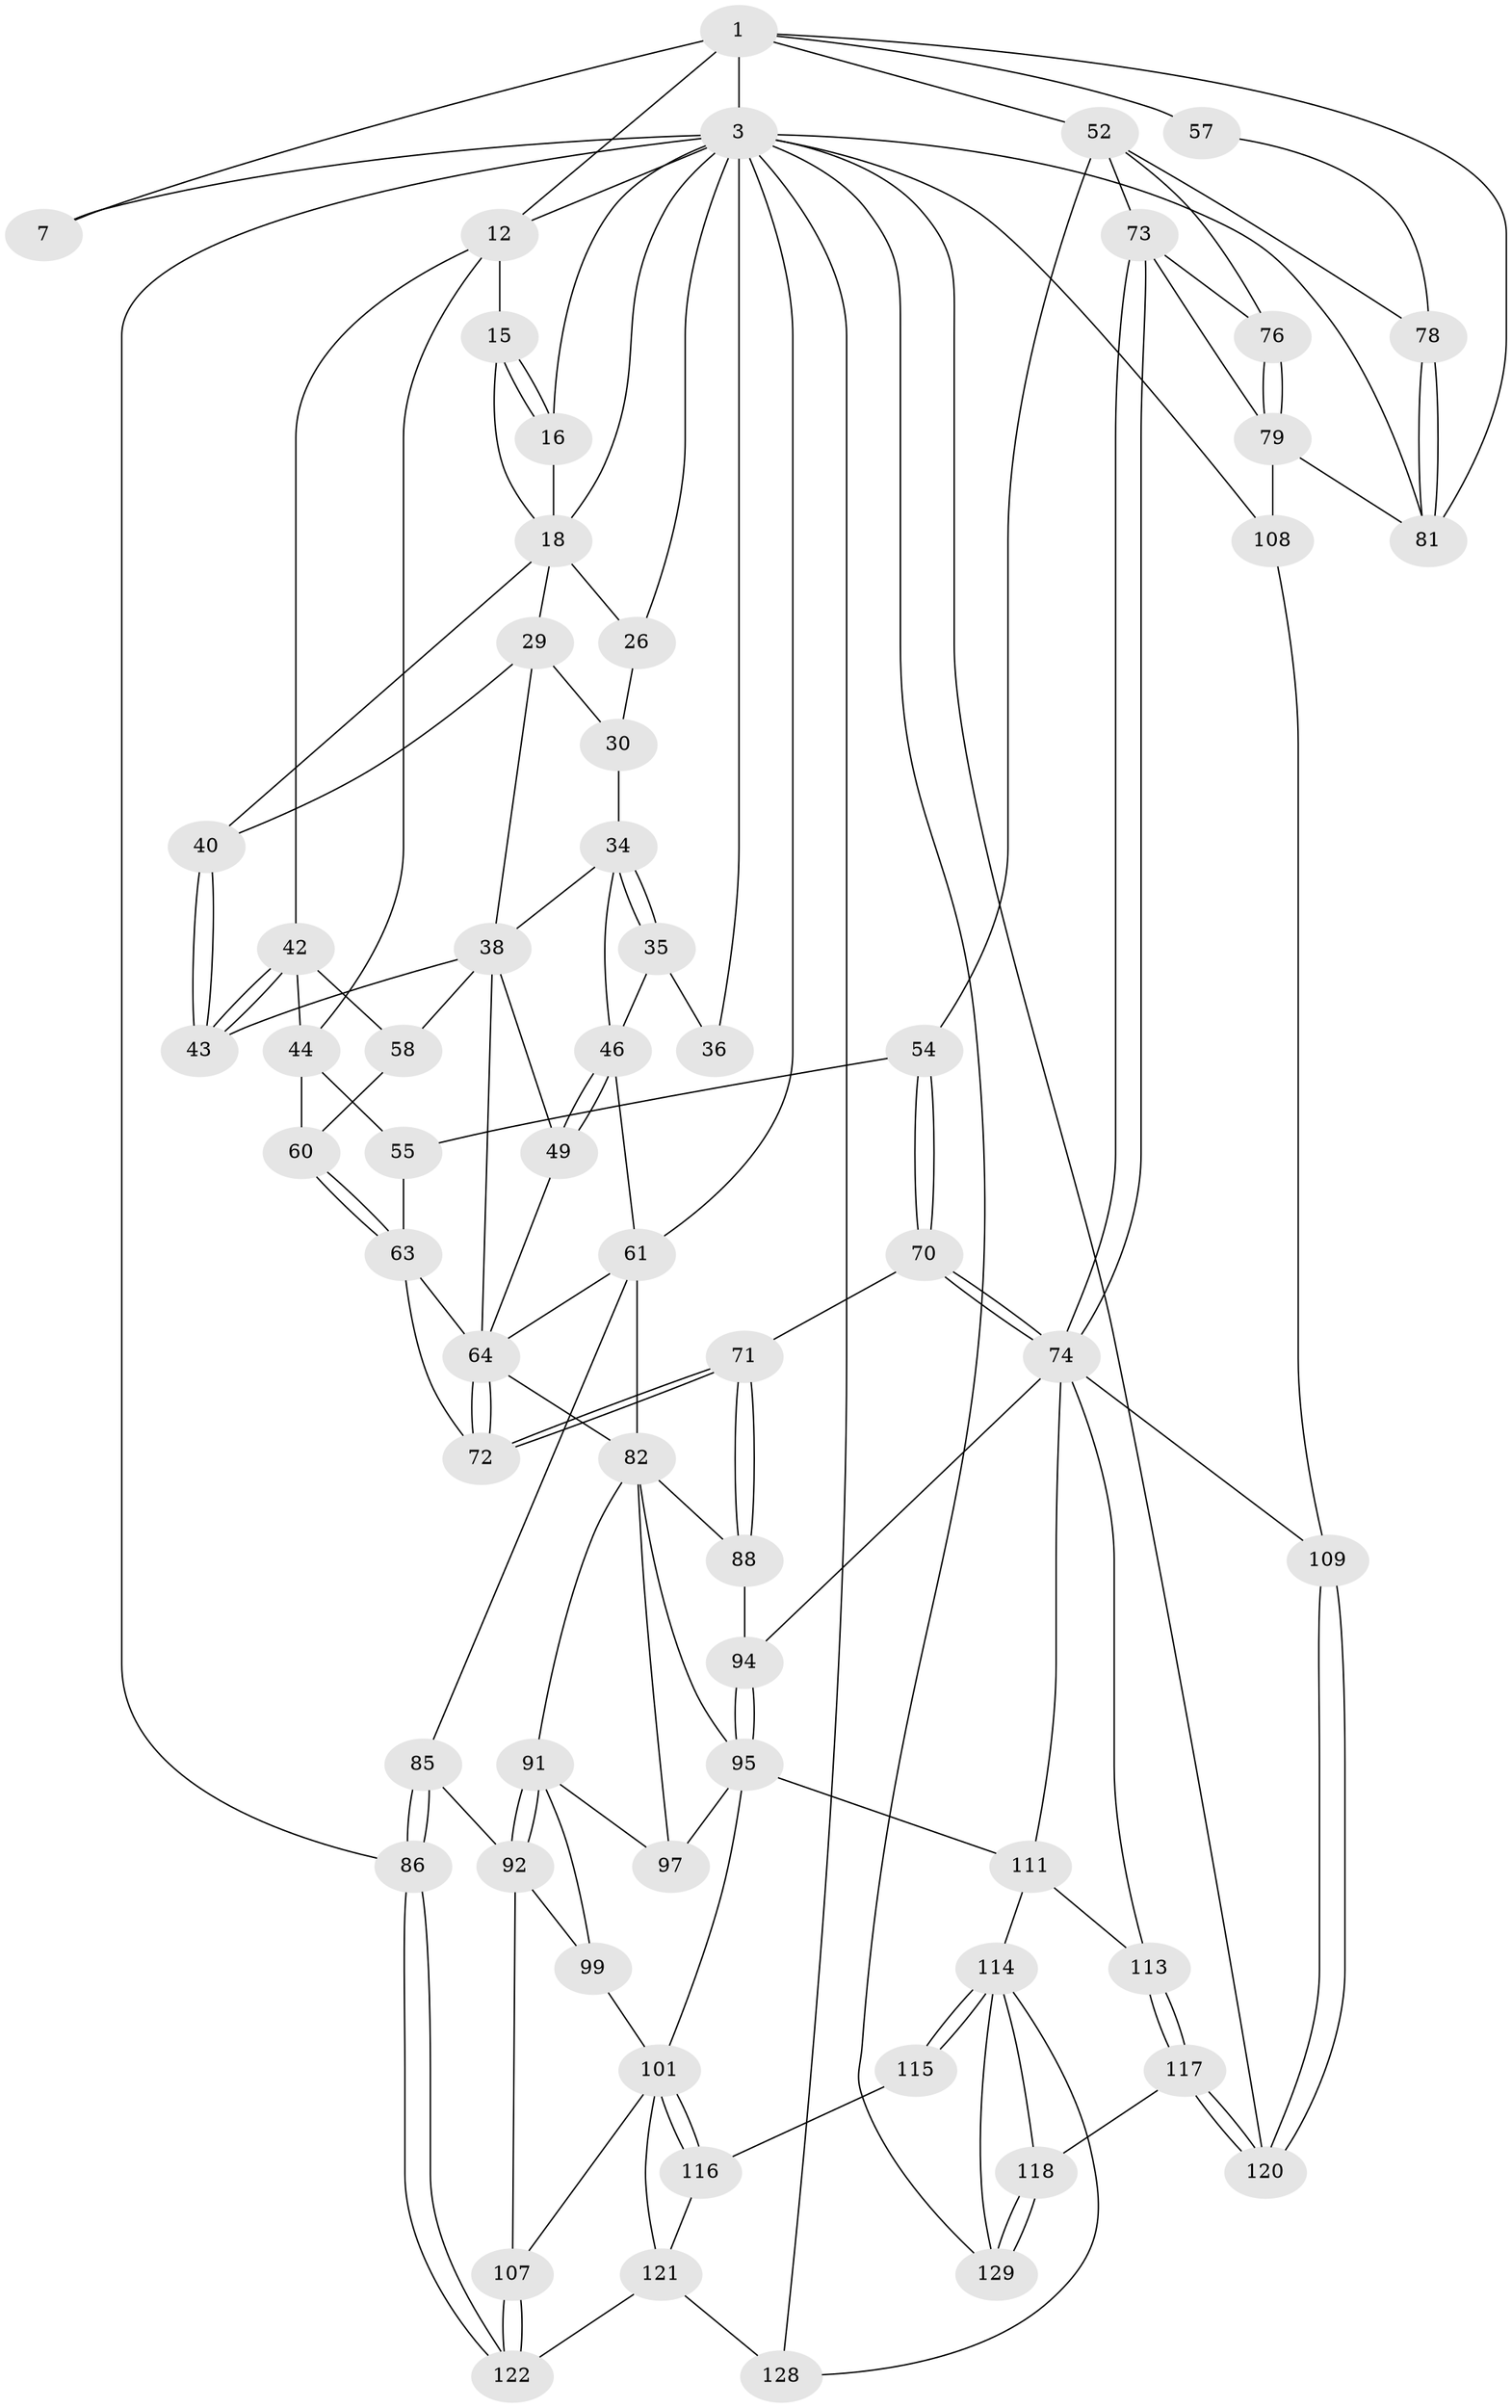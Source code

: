 // original degree distribution, {3: 0.015503875968992248, 6: 0.24031007751937986, 5: 0.4806201550387597, 4: 0.26356589147286824}
// Generated by graph-tools (version 1.1) at 2025/28/03/15/25 16:28:01]
// undirected, 64 vertices, 146 edges
graph export_dot {
graph [start="1"]
  node [color=gray90,style=filled];
  1 [pos="+0.8504823946559603+0",super="+8+2"];
  3 [pos="+0+0",super="+41+87+4"];
  7 [pos="+0.61659055922649+0"];
  12 [pos="+0.5705710623126173+0.09279737072849732",super="+21+13"];
  15 [pos="+0.3787243131236783+0.13600007882323498"];
  16 [pos="+0.28489883690296247+0.11264697326384307"];
  18 [pos="+0.17459484327190058+0.1287030879965049",super="+19+25"];
  26 [pos="+0.11167061402137284+0.1871667447770459"];
  29 [pos="+0.21117805063489023+0.18125810669222012",super="+37"];
  30 [pos="+0.18078687067539187+0.20341059646296325",super="+31"];
  34 [pos="+0.1409518288172837+0.24523457214765645",super="+39"];
  35 [pos="+0.07349210065757678+0.31445194297993434"];
  36 [pos="+0+0.26013513647781"];
  38 [pos="+0.20154814079780378+0.26322883211449727",super="+48"];
  40 [pos="+0.3133409018692233+0.24944351481396532"];
  42 [pos="+0.4526188437389897+0.2454953623840599",super="+45"];
  43 [pos="+0.32791845329093905+0.33322800323403"];
  44 [pos="+0.6286978080180451+0.25600591855381344",super="+56"];
  46 [pos="+0.13767919081065025+0.3674449852405505",super="+47"];
  49 [pos="+0.14085846428877072+0.36933818215123204"];
  52 [pos="+0.7945074703426346+0.4032464919830296",super="+53+75"];
  54 [pos="+0.7272303084181303+0.4044974425523927"];
  55 [pos="+0.6569073794809063+0.3533242033533254"];
  57 [pos="+1+0.18985352946408562"];
  58 [pos="+0.47474576877640795+0.35467205219349773"];
  60 [pos="+0.495636808954155+0.36819455147718205"];
  61 [pos="+0+0.4999446744234847",super="+62+69"];
  63 [pos="+0.5005834734611783+0.3871356105064563",super="+67"];
  64 [pos="+0.3498170247890817+0.47381367518734496",super="+65"];
  70 [pos="+0.5782410742014732+0.5740341280787701"];
  71 [pos="+0.5734727650651171+0.5729609398994091"];
  72 [pos="+0.5366952955618394+0.49447677899671544"];
  73 [pos="+0.7103384604941142+0.6192788454484215",super="+77"];
  74 [pos="+0.6858027732199382+0.6330578586041673",super="+103"];
  76 [pos="+0.8146693684307431+0.4779473161851371"];
  78 [pos="+1+0.502035024670823"];
  79 [pos="+0.9122370973158895+0.6175385423216234",super="+80"];
  81 [pos="+1+0.6676478766360071"];
  82 [pos="+0.32489934708578855+0.5188439321119261",super="+83+90"];
  85 [pos="+0+0.7761710340069399"];
  86 [pos="+0+0.9174583918236822"];
  88 [pos="+0.49652708342131013+0.6365787818905727",super="+89"];
  91 [pos="+0.1363906851827386+0.5868389633550208",super="+98"];
  92 [pos="+0.12262096379602326+0.6151211018994818",super="+93"];
  94 [pos="+0.3842256383192595+0.7105232583532003",super="+105"];
  95 [pos="+0.36057479998042274+0.7232600739593406",super="+96"];
  97 [pos="+0.26235015461840955+0.6198840032863941"];
  99 [pos="+0.17797140016225907+0.6872412766391666"];
  101 [pos="+0.2794151334512132+0.8262186136964595",super="+102"];
  107 [pos="+0.1166339204461376+0.7983256570977447"];
  108 [pos="+1+0.7011898312300842"];
  109 [pos="+0.7735647212190471+0.83308677344214"];
  111 [pos="+0.514936408331211+0.7758740954036217",super="+112"];
  113 [pos="+0.5793555487919562+0.8248611487148837"];
  114 [pos="+0.45980479316771716+0.88309396222039",super="+119"];
  115 [pos="+0.40502369876184763+0.8908714537103274"];
  116 [pos="+0.2848654062457733+0.8376245963434816"];
  117 [pos="+0.6026117923182006+0.9297436261453373"];
  118 [pos="+0.5490507643681927+0.9680550671669891"];
  120 [pos="+0.7670420837055014+0.984085408182617"];
  121 [pos="+0.1181483550679079+0.9630194931263323",super="+123"];
  122 [pos="+0.09416351455511614+0.9347322205559259"];
  128 [pos="+0.18419222893358397+1"];
  129 [pos="+0.5276572986952998+1"];
  1 -- 52;
  1 -- 7;
  1 -- 57 [weight=2];
  1 -- 12 [weight=3];
  1 -- 81;
  1 -- 3;
  3 -- 36 [weight=2];
  3 -- 128;
  3 -- 81;
  3 -- 129;
  3 -- 86;
  3 -- 120;
  3 -- 108;
  3 -- 61;
  3 -- 16;
  3 -- 18 [weight=2];
  3 -- 7;
  3 -- 26;
  3 -- 12;
  12 -- 42;
  12 -- 44;
  12 -- 15;
  15 -- 16;
  15 -- 16;
  15 -- 18;
  16 -- 18;
  18 -- 26;
  18 -- 40;
  18 -- 29;
  26 -- 30;
  29 -- 30;
  29 -- 40;
  29 -- 38;
  30 -- 34;
  34 -- 35;
  34 -- 35;
  34 -- 46;
  34 -- 38;
  35 -- 36;
  35 -- 46;
  38 -- 64;
  38 -- 49;
  38 -- 58;
  38 -- 43;
  40 -- 43;
  40 -- 43;
  42 -- 43;
  42 -- 43;
  42 -- 44;
  42 -- 58;
  44 -- 60;
  44 -- 55;
  46 -- 49;
  46 -- 49;
  46 -- 61;
  49 -- 64;
  52 -- 73;
  52 -- 54;
  52 -- 78;
  52 -- 76;
  54 -- 55;
  54 -- 70;
  54 -- 70;
  55 -- 63;
  57 -- 78;
  58 -- 60;
  60 -- 63;
  60 -- 63;
  61 -- 85;
  61 -- 82;
  61 -- 64;
  63 -- 64;
  63 -- 72;
  64 -- 72;
  64 -- 72;
  64 -- 82;
  70 -- 71;
  70 -- 74;
  70 -- 74;
  71 -- 72;
  71 -- 72;
  71 -- 88;
  71 -- 88;
  73 -- 74;
  73 -- 74;
  73 -- 76;
  73 -- 79;
  74 -- 113;
  74 -- 109;
  74 -- 94;
  74 -- 111;
  76 -- 79;
  76 -- 79;
  78 -- 81;
  78 -- 81;
  79 -- 81;
  79 -- 108;
  82 -- 97;
  82 -- 91;
  82 -- 88;
  82 -- 95;
  85 -- 86;
  85 -- 86;
  85 -- 92;
  86 -- 122;
  86 -- 122;
  88 -- 94 [weight=2];
  91 -- 92;
  91 -- 92;
  91 -- 99;
  91 -- 97;
  92 -- 99;
  92 -- 107;
  94 -- 95;
  94 -- 95;
  95 -- 97;
  95 -- 111;
  95 -- 101;
  99 -- 101;
  101 -- 116;
  101 -- 116;
  101 -- 107;
  101 -- 121;
  107 -- 122;
  107 -- 122;
  108 -- 109;
  109 -- 120;
  109 -- 120;
  111 -- 113;
  111 -- 114;
  113 -- 117;
  113 -- 117;
  114 -- 115 [weight=2];
  114 -- 115;
  114 -- 128;
  114 -- 129;
  114 -- 118;
  115 -- 116;
  116 -- 121;
  117 -- 118;
  117 -- 120;
  117 -- 120;
  118 -- 129;
  118 -- 129;
  121 -- 122;
  121 -- 128;
}
